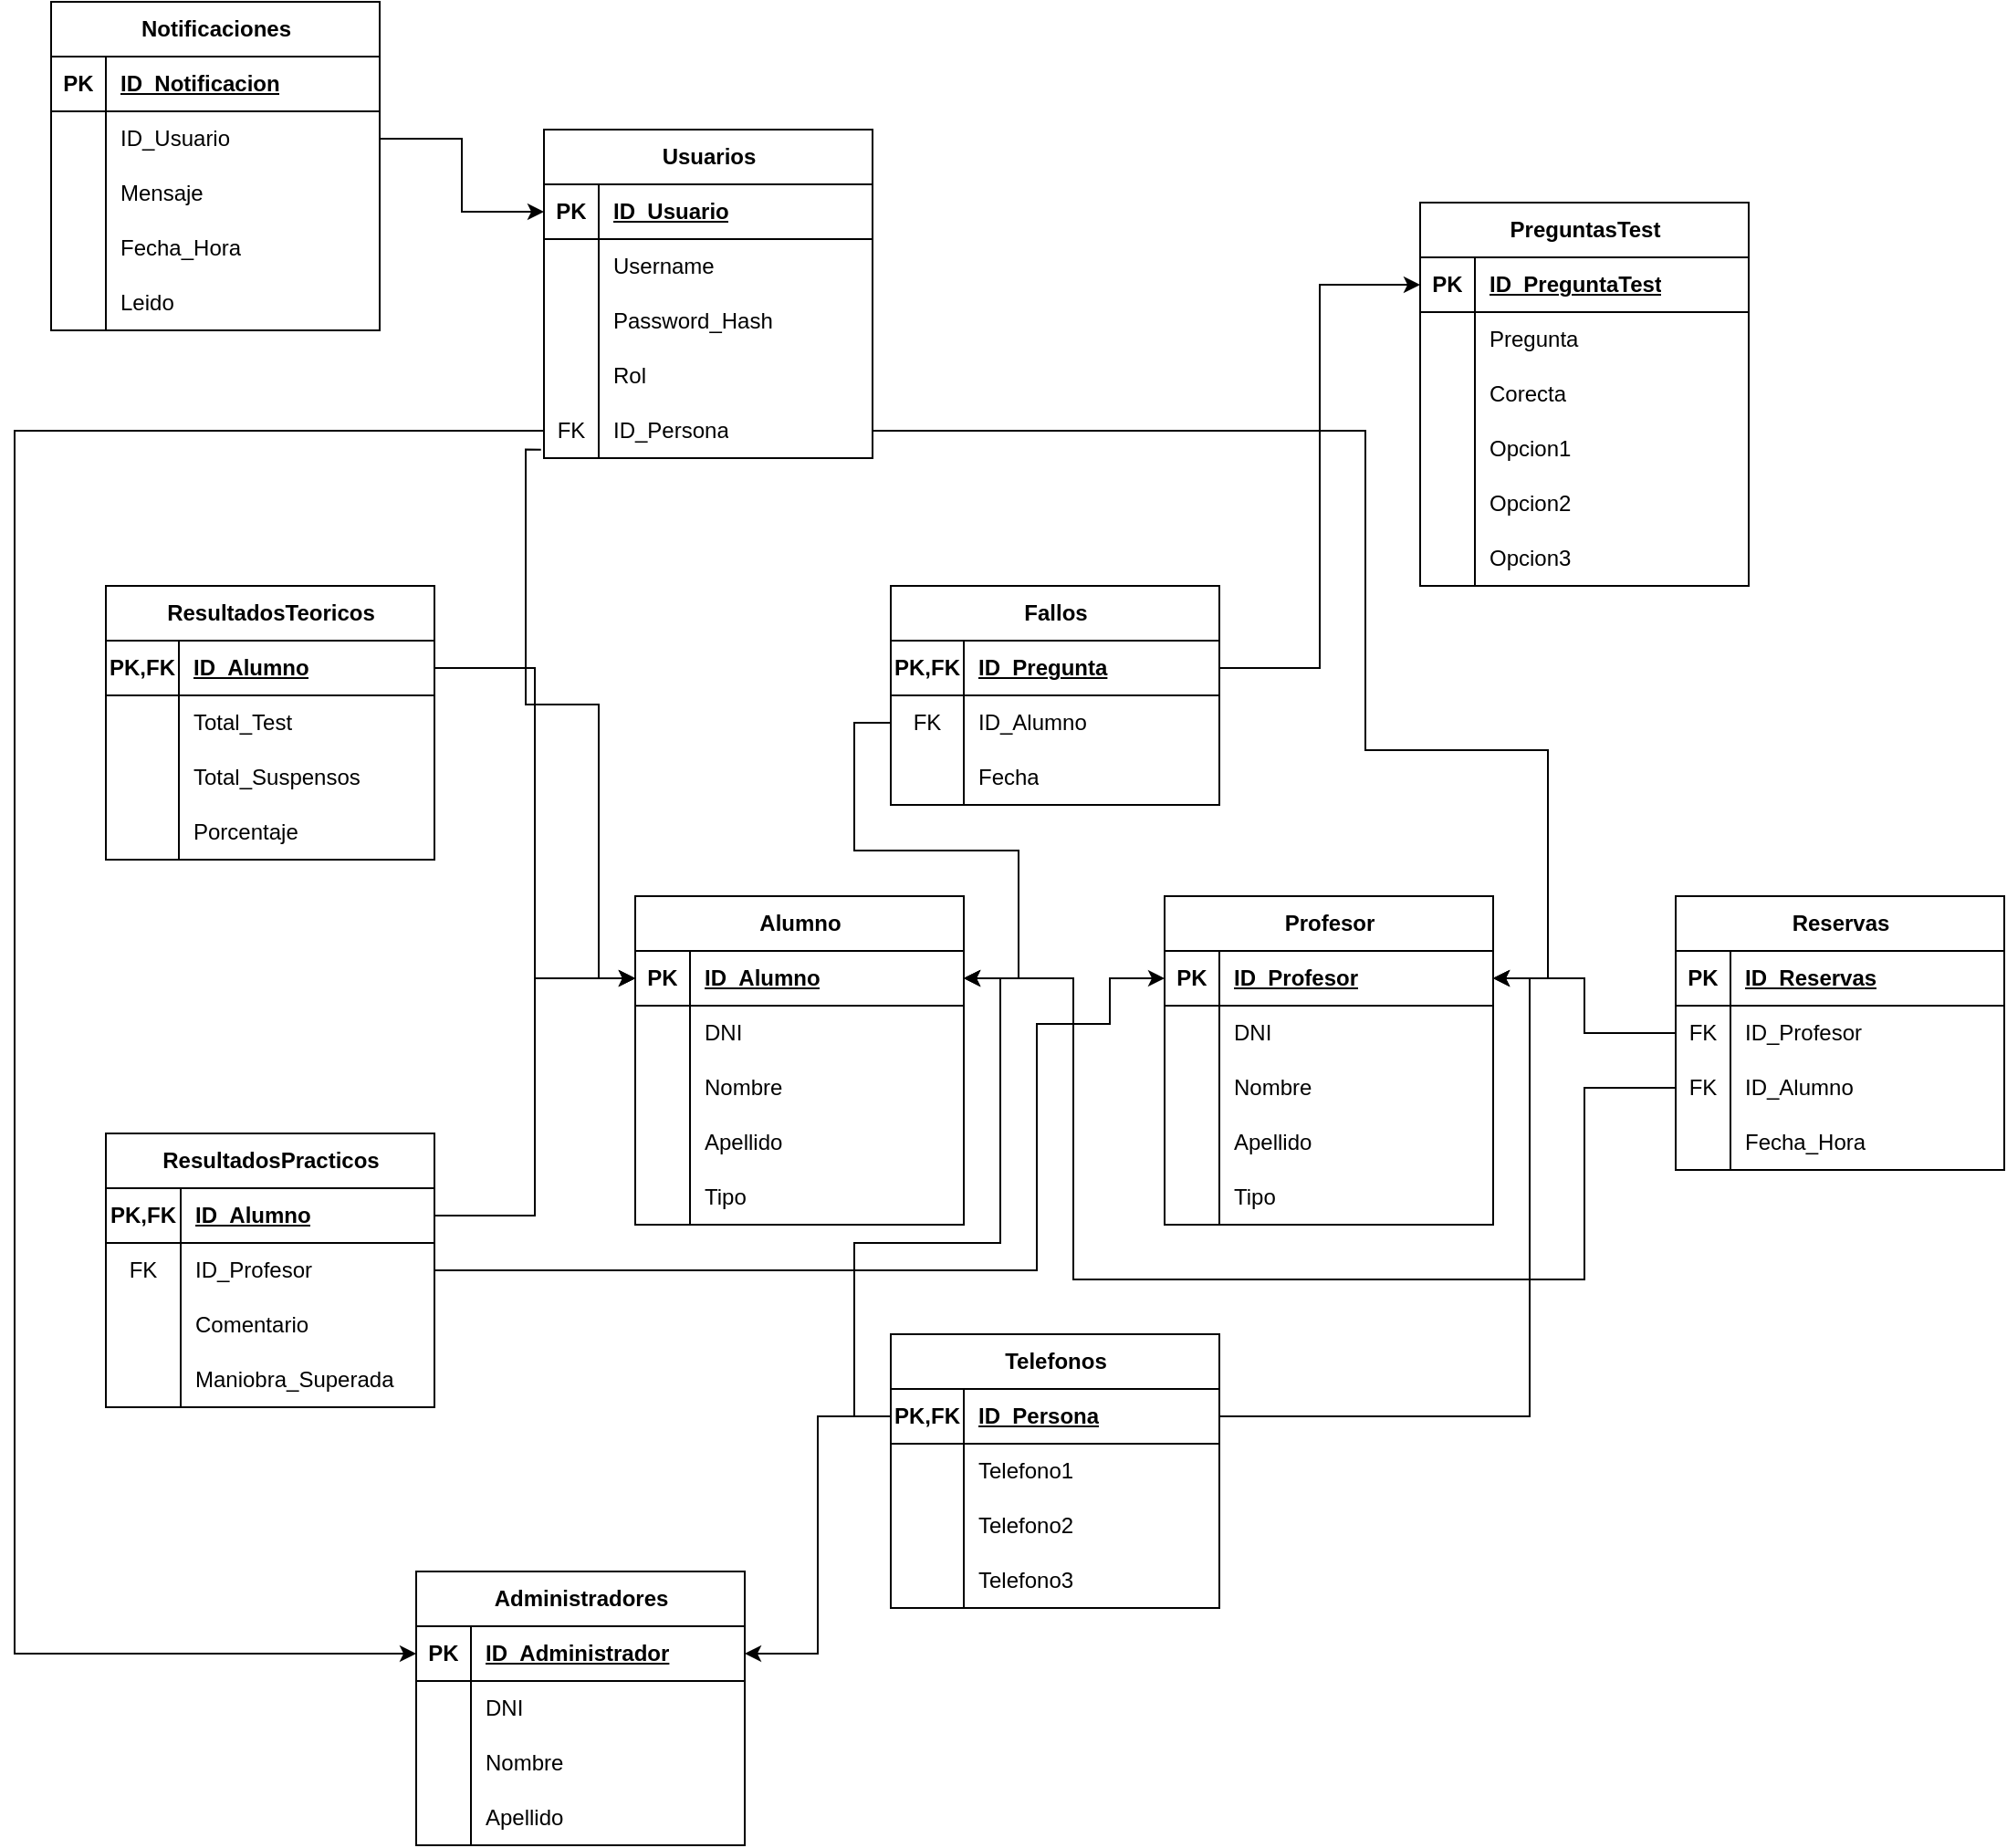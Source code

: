 <mxfile version="26.2.13">
  <diagram name="Página-1" id="gCrVf1TeCzaOzErAcS71">
    <mxGraphModel grid="1" page="1" gridSize="10" guides="1" tooltips="1" connect="1" arrows="1" fold="1" pageScale="1" pageWidth="827" pageHeight="1169" math="0" shadow="0">
      <root>
        <mxCell id="0" />
        <mxCell id="1" parent="0" />
        <mxCell id="nNhqWy7UtGmLHB9Yrk2u-2" value="Alumno" style="shape=table;startSize=30;container=1;collapsible=1;childLayout=tableLayout;fixedRows=1;rowLines=0;fontStyle=1;align=center;resizeLast=1;html=1;" vertex="1" parent="1">
          <mxGeometry x="110" y="150" width="180" height="180" as="geometry" />
        </mxCell>
        <mxCell id="nNhqWy7UtGmLHB9Yrk2u-3" value="" style="shape=tableRow;horizontal=0;startSize=0;swimlaneHead=0;swimlaneBody=0;fillColor=none;collapsible=0;dropTarget=0;points=[[0,0.5],[1,0.5]];portConstraint=eastwest;top=0;left=0;right=0;bottom=1;" vertex="1" parent="nNhqWy7UtGmLHB9Yrk2u-2">
          <mxGeometry y="30" width="180" height="30" as="geometry" />
        </mxCell>
        <mxCell id="nNhqWy7UtGmLHB9Yrk2u-4" value="PK" style="shape=partialRectangle;connectable=0;fillColor=none;top=0;left=0;bottom=0;right=0;fontStyle=1;overflow=hidden;whiteSpace=wrap;html=1;" vertex="1" parent="nNhqWy7UtGmLHB9Yrk2u-3">
          <mxGeometry width="30" height="30" as="geometry">
            <mxRectangle width="30" height="30" as="alternateBounds" />
          </mxGeometry>
        </mxCell>
        <mxCell id="nNhqWy7UtGmLHB9Yrk2u-5" value="ID_Alumno" style="shape=partialRectangle;connectable=0;fillColor=none;top=0;left=0;bottom=0;right=0;align=left;spacingLeft=6;fontStyle=5;overflow=hidden;whiteSpace=wrap;html=1;" vertex="1" parent="nNhqWy7UtGmLHB9Yrk2u-3">
          <mxGeometry x="30" width="150" height="30" as="geometry">
            <mxRectangle width="150" height="30" as="alternateBounds" />
          </mxGeometry>
        </mxCell>
        <mxCell id="nNhqWy7UtGmLHB9Yrk2u-162" style="shape=tableRow;horizontal=0;startSize=0;swimlaneHead=0;swimlaneBody=0;fillColor=none;collapsible=0;dropTarget=0;points=[[0,0.5],[1,0.5]];portConstraint=eastwest;top=0;left=0;right=0;bottom=0;" vertex="1" parent="nNhqWy7UtGmLHB9Yrk2u-2">
          <mxGeometry y="60" width="180" height="30" as="geometry" />
        </mxCell>
        <mxCell id="nNhqWy7UtGmLHB9Yrk2u-163" style="shape=partialRectangle;connectable=0;fillColor=none;top=0;left=0;bottom=0;right=0;editable=1;overflow=hidden;whiteSpace=wrap;html=1;" vertex="1" parent="nNhqWy7UtGmLHB9Yrk2u-162">
          <mxGeometry width="30" height="30" as="geometry">
            <mxRectangle width="30" height="30" as="alternateBounds" />
          </mxGeometry>
        </mxCell>
        <mxCell id="nNhqWy7UtGmLHB9Yrk2u-164" value="DNI" style="shape=partialRectangle;connectable=0;fillColor=none;top=0;left=0;bottom=0;right=0;align=left;spacingLeft=6;overflow=hidden;whiteSpace=wrap;html=1;" vertex="1" parent="nNhqWy7UtGmLHB9Yrk2u-162">
          <mxGeometry x="30" width="150" height="30" as="geometry">
            <mxRectangle width="150" height="30" as="alternateBounds" />
          </mxGeometry>
        </mxCell>
        <mxCell id="nNhqWy7UtGmLHB9Yrk2u-6" value="" style="shape=tableRow;horizontal=0;startSize=0;swimlaneHead=0;swimlaneBody=0;fillColor=none;collapsible=0;dropTarget=0;points=[[0,0.5],[1,0.5]];portConstraint=eastwest;top=0;left=0;right=0;bottom=0;" vertex="1" parent="nNhqWy7UtGmLHB9Yrk2u-2">
          <mxGeometry y="90" width="180" height="30" as="geometry" />
        </mxCell>
        <mxCell id="nNhqWy7UtGmLHB9Yrk2u-7" value="" style="shape=partialRectangle;connectable=0;fillColor=none;top=0;left=0;bottom=0;right=0;editable=1;overflow=hidden;whiteSpace=wrap;html=1;" vertex="1" parent="nNhqWy7UtGmLHB9Yrk2u-6">
          <mxGeometry width="30" height="30" as="geometry">
            <mxRectangle width="30" height="30" as="alternateBounds" />
          </mxGeometry>
        </mxCell>
        <mxCell id="nNhqWy7UtGmLHB9Yrk2u-8" value="Nombre" style="shape=partialRectangle;connectable=0;fillColor=none;top=0;left=0;bottom=0;right=0;align=left;spacingLeft=6;overflow=hidden;whiteSpace=wrap;html=1;" vertex="1" parent="nNhqWy7UtGmLHB9Yrk2u-6">
          <mxGeometry x="30" width="150" height="30" as="geometry">
            <mxRectangle width="150" height="30" as="alternateBounds" />
          </mxGeometry>
        </mxCell>
        <mxCell id="nNhqWy7UtGmLHB9Yrk2u-9" value="" style="shape=tableRow;horizontal=0;startSize=0;swimlaneHead=0;swimlaneBody=0;fillColor=none;collapsible=0;dropTarget=0;points=[[0,0.5],[1,0.5]];portConstraint=eastwest;top=0;left=0;right=0;bottom=0;" vertex="1" parent="nNhqWy7UtGmLHB9Yrk2u-2">
          <mxGeometry y="120" width="180" height="30" as="geometry" />
        </mxCell>
        <mxCell id="nNhqWy7UtGmLHB9Yrk2u-10" value="" style="shape=partialRectangle;connectable=0;fillColor=none;top=0;left=0;bottom=0;right=0;editable=1;overflow=hidden;whiteSpace=wrap;html=1;" vertex="1" parent="nNhqWy7UtGmLHB9Yrk2u-9">
          <mxGeometry width="30" height="30" as="geometry">
            <mxRectangle width="30" height="30" as="alternateBounds" />
          </mxGeometry>
        </mxCell>
        <mxCell id="nNhqWy7UtGmLHB9Yrk2u-11" value="Apellido" style="shape=partialRectangle;connectable=0;fillColor=none;top=0;left=0;bottom=0;right=0;align=left;spacingLeft=6;overflow=hidden;whiteSpace=wrap;html=1;" vertex="1" parent="nNhqWy7UtGmLHB9Yrk2u-9">
          <mxGeometry x="30" width="150" height="30" as="geometry">
            <mxRectangle width="150" height="30" as="alternateBounds" />
          </mxGeometry>
        </mxCell>
        <mxCell id="nNhqWy7UtGmLHB9Yrk2u-12" value="" style="shape=tableRow;horizontal=0;startSize=0;swimlaneHead=0;swimlaneBody=0;fillColor=none;collapsible=0;dropTarget=0;points=[[0,0.5],[1,0.5]];portConstraint=eastwest;top=0;left=0;right=0;bottom=0;" vertex="1" parent="nNhqWy7UtGmLHB9Yrk2u-2">
          <mxGeometry y="150" width="180" height="30" as="geometry" />
        </mxCell>
        <mxCell id="nNhqWy7UtGmLHB9Yrk2u-13" value="" style="shape=partialRectangle;connectable=0;fillColor=none;top=0;left=0;bottom=0;right=0;editable=1;overflow=hidden;whiteSpace=wrap;html=1;" vertex="1" parent="nNhqWy7UtGmLHB9Yrk2u-12">
          <mxGeometry width="30" height="30" as="geometry">
            <mxRectangle width="30" height="30" as="alternateBounds" />
          </mxGeometry>
        </mxCell>
        <mxCell id="nNhqWy7UtGmLHB9Yrk2u-14" value="Tipo" style="shape=partialRectangle;connectable=0;fillColor=none;top=0;left=0;bottom=0;right=0;align=left;spacingLeft=6;overflow=hidden;whiteSpace=wrap;html=1;" vertex="1" parent="nNhqWy7UtGmLHB9Yrk2u-12">
          <mxGeometry x="30" width="150" height="30" as="geometry">
            <mxRectangle width="150" height="30" as="alternateBounds" />
          </mxGeometry>
        </mxCell>
        <mxCell id="nNhqWy7UtGmLHB9Yrk2u-15" value="Telefonos" style="shape=table;startSize=30;container=1;collapsible=1;childLayout=tableLayout;fixedRows=1;rowLines=0;fontStyle=1;align=center;resizeLast=1;html=1;" vertex="1" parent="1">
          <mxGeometry x="250" y="390" width="180" height="150" as="geometry" />
        </mxCell>
        <mxCell id="nNhqWy7UtGmLHB9Yrk2u-16" value="" style="shape=tableRow;horizontal=0;startSize=0;swimlaneHead=0;swimlaneBody=0;fillColor=none;collapsible=0;dropTarget=0;points=[[0,0.5],[1,0.5]];portConstraint=eastwest;top=0;left=0;right=0;bottom=1;" vertex="1" parent="nNhqWy7UtGmLHB9Yrk2u-15">
          <mxGeometry y="30" width="180" height="30" as="geometry" />
        </mxCell>
        <mxCell id="nNhqWy7UtGmLHB9Yrk2u-17" value="PK,FK" style="shape=partialRectangle;connectable=0;fillColor=none;top=0;left=0;bottom=0;right=0;fontStyle=1;overflow=hidden;whiteSpace=wrap;html=1;" vertex="1" parent="nNhqWy7UtGmLHB9Yrk2u-16">
          <mxGeometry width="40" height="30" as="geometry">
            <mxRectangle width="40" height="30" as="alternateBounds" />
          </mxGeometry>
        </mxCell>
        <mxCell id="nNhqWy7UtGmLHB9Yrk2u-18" value="ID_Persona" style="shape=partialRectangle;connectable=0;fillColor=none;top=0;left=0;bottom=0;right=0;align=left;spacingLeft=6;fontStyle=5;overflow=hidden;whiteSpace=wrap;html=1;" vertex="1" parent="nNhqWy7UtGmLHB9Yrk2u-16">
          <mxGeometry x="40" width="140" height="30" as="geometry">
            <mxRectangle width="140" height="30" as="alternateBounds" />
          </mxGeometry>
        </mxCell>
        <mxCell id="nNhqWy7UtGmLHB9Yrk2u-19" value="" style="shape=tableRow;horizontal=0;startSize=0;swimlaneHead=0;swimlaneBody=0;fillColor=none;collapsible=0;dropTarget=0;points=[[0,0.5],[1,0.5]];portConstraint=eastwest;top=0;left=0;right=0;bottom=0;" vertex="1" parent="nNhqWy7UtGmLHB9Yrk2u-15">
          <mxGeometry y="60" width="180" height="30" as="geometry" />
        </mxCell>
        <mxCell id="nNhqWy7UtGmLHB9Yrk2u-20" value="" style="shape=partialRectangle;connectable=0;fillColor=none;top=0;left=0;bottom=0;right=0;editable=1;overflow=hidden;whiteSpace=wrap;html=1;" vertex="1" parent="nNhqWy7UtGmLHB9Yrk2u-19">
          <mxGeometry width="40" height="30" as="geometry">
            <mxRectangle width="40" height="30" as="alternateBounds" />
          </mxGeometry>
        </mxCell>
        <mxCell id="nNhqWy7UtGmLHB9Yrk2u-21" value="Telefono1" style="shape=partialRectangle;connectable=0;fillColor=none;top=0;left=0;bottom=0;right=0;align=left;spacingLeft=6;overflow=hidden;whiteSpace=wrap;html=1;" vertex="1" parent="nNhqWy7UtGmLHB9Yrk2u-19">
          <mxGeometry x="40" width="140" height="30" as="geometry">
            <mxRectangle width="140" height="30" as="alternateBounds" />
          </mxGeometry>
        </mxCell>
        <mxCell id="nNhqWy7UtGmLHB9Yrk2u-22" value="" style="shape=tableRow;horizontal=0;startSize=0;swimlaneHead=0;swimlaneBody=0;fillColor=none;collapsible=0;dropTarget=0;points=[[0,0.5],[1,0.5]];portConstraint=eastwest;top=0;left=0;right=0;bottom=0;" vertex="1" parent="nNhqWy7UtGmLHB9Yrk2u-15">
          <mxGeometry y="90" width="180" height="30" as="geometry" />
        </mxCell>
        <mxCell id="nNhqWy7UtGmLHB9Yrk2u-23" value="" style="shape=partialRectangle;connectable=0;fillColor=none;top=0;left=0;bottom=0;right=0;editable=1;overflow=hidden;whiteSpace=wrap;html=1;" vertex="1" parent="nNhqWy7UtGmLHB9Yrk2u-22">
          <mxGeometry width="40" height="30" as="geometry">
            <mxRectangle width="40" height="30" as="alternateBounds" />
          </mxGeometry>
        </mxCell>
        <mxCell id="nNhqWy7UtGmLHB9Yrk2u-24" value="Telefono2" style="shape=partialRectangle;connectable=0;fillColor=none;top=0;left=0;bottom=0;right=0;align=left;spacingLeft=6;overflow=hidden;whiteSpace=wrap;html=1;" vertex="1" parent="nNhqWy7UtGmLHB9Yrk2u-22">
          <mxGeometry x="40" width="140" height="30" as="geometry">
            <mxRectangle width="140" height="30" as="alternateBounds" />
          </mxGeometry>
        </mxCell>
        <mxCell id="nNhqWy7UtGmLHB9Yrk2u-25" value="" style="shape=tableRow;horizontal=0;startSize=0;swimlaneHead=0;swimlaneBody=0;fillColor=none;collapsible=0;dropTarget=0;points=[[0,0.5],[1,0.5]];portConstraint=eastwest;top=0;left=0;right=0;bottom=0;" vertex="1" parent="nNhqWy7UtGmLHB9Yrk2u-15">
          <mxGeometry y="120" width="180" height="30" as="geometry" />
        </mxCell>
        <mxCell id="nNhqWy7UtGmLHB9Yrk2u-26" value="" style="shape=partialRectangle;connectable=0;fillColor=none;top=0;left=0;bottom=0;right=0;editable=1;overflow=hidden;whiteSpace=wrap;html=1;" vertex="1" parent="nNhqWy7UtGmLHB9Yrk2u-25">
          <mxGeometry width="40" height="30" as="geometry">
            <mxRectangle width="40" height="30" as="alternateBounds" />
          </mxGeometry>
        </mxCell>
        <mxCell id="nNhqWy7UtGmLHB9Yrk2u-27" value="Telefono3" style="shape=partialRectangle;connectable=0;fillColor=none;top=0;left=0;bottom=0;right=0;align=left;spacingLeft=6;overflow=hidden;whiteSpace=wrap;html=1;" vertex="1" parent="nNhqWy7UtGmLHB9Yrk2u-25">
          <mxGeometry x="40" width="140" height="30" as="geometry">
            <mxRectangle width="140" height="30" as="alternateBounds" />
          </mxGeometry>
        </mxCell>
        <mxCell id="nNhqWy7UtGmLHB9Yrk2u-28" value="Profesor" style="shape=table;startSize=30;container=1;collapsible=1;childLayout=tableLayout;fixedRows=1;rowLines=0;fontStyle=1;align=center;resizeLast=1;html=1;" vertex="1" parent="1">
          <mxGeometry x="400" y="150" width="180" height="180" as="geometry" />
        </mxCell>
        <mxCell id="nNhqWy7UtGmLHB9Yrk2u-29" value="" style="shape=tableRow;horizontal=0;startSize=0;swimlaneHead=0;swimlaneBody=0;fillColor=none;collapsible=0;dropTarget=0;points=[[0,0.5],[1,0.5]];portConstraint=eastwest;top=0;left=0;right=0;bottom=1;" vertex="1" parent="nNhqWy7UtGmLHB9Yrk2u-28">
          <mxGeometry y="30" width="180" height="30" as="geometry" />
        </mxCell>
        <mxCell id="nNhqWy7UtGmLHB9Yrk2u-30" value="PK" style="shape=partialRectangle;connectable=0;fillColor=none;top=0;left=0;bottom=0;right=0;fontStyle=1;overflow=hidden;whiteSpace=wrap;html=1;" vertex="1" parent="nNhqWy7UtGmLHB9Yrk2u-29">
          <mxGeometry width="30" height="30" as="geometry">
            <mxRectangle width="30" height="30" as="alternateBounds" />
          </mxGeometry>
        </mxCell>
        <mxCell id="nNhqWy7UtGmLHB9Yrk2u-31" value="ID_Profesor" style="shape=partialRectangle;connectable=0;fillColor=none;top=0;left=0;bottom=0;right=0;align=left;spacingLeft=6;fontStyle=5;overflow=hidden;whiteSpace=wrap;html=1;" vertex="1" parent="nNhqWy7UtGmLHB9Yrk2u-29">
          <mxGeometry x="30" width="150" height="30" as="geometry">
            <mxRectangle width="150" height="30" as="alternateBounds" />
          </mxGeometry>
        </mxCell>
        <mxCell id="nNhqWy7UtGmLHB9Yrk2u-165" style="shape=tableRow;horizontal=0;startSize=0;swimlaneHead=0;swimlaneBody=0;fillColor=none;collapsible=0;dropTarget=0;points=[[0,0.5],[1,0.5]];portConstraint=eastwest;top=0;left=0;right=0;bottom=0;" vertex="1" parent="nNhqWy7UtGmLHB9Yrk2u-28">
          <mxGeometry y="60" width="180" height="30" as="geometry" />
        </mxCell>
        <mxCell id="nNhqWy7UtGmLHB9Yrk2u-166" style="shape=partialRectangle;connectable=0;fillColor=none;top=0;left=0;bottom=0;right=0;editable=1;overflow=hidden;whiteSpace=wrap;html=1;" vertex="1" parent="nNhqWy7UtGmLHB9Yrk2u-165">
          <mxGeometry width="30" height="30" as="geometry">
            <mxRectangle width="30" height="30" as="alternateBounds" />
          </mxGeometry>
        </mxCell>
        <mxCell id="nNhqWy7UtGmLHB9Yrk2u-167" value="DNI" style="shape=partialRectangle;connectable=0;fillColor=none;top=0;left=0;bottom=0;right=0;align=left;spacingLeft=6;overflow=hidden;whiteSpace=wrap;html=1;" vertex="1" parent="nNhqWy7UtGmLHB9Yrk2u-165">
          <mxGeometry x="30" width="150" height="30" as="geometry">
            <mxRectangle width="150" height="30" as="alternateBounds" />
          </mxGeometry>
        </mxCell>
        <mxCell id="nNhqWy7UtGmLHB9Yrk2u-32" value="" style="shape=tableRow;horizontal=0;startSize=0;swimlaneHead=0;swimlaneBody=0;fillColor=none;collapsible=0;dropTarget=0;points=[[0,0.5],[1,0.5]];portConstraint=eastwest;top=0;left=0;right=0;bottom=0;" vertex="1" parent="nNhqWy7UtGmLHB9Yrk2u-28">
          <mxGeometry y="90" width="180" height="30" as="geometry" />
        </mxCell>
        <mxCell id="nNhqWy7UtGmLHB9Yrk2u-33" value="" style="shape=partialRectangle;connectable=0;fillColor=none;top=0;left=0;bottom=0;right=0;editable=1;overflow=hidden;whiteSpace=wrap;html=1;" vertex="1" parent="nNhqWy7UtGmLHB9Yrk2u-32">
          <mxGeometry width="30" height="30" as="geometry">
            <mxRectangle width="30" height="30" as="alternateBounds" />
          </mxGeometry>
        </mxCell>
        <mxCell id="nNhqWy7UtGmLHB9Yrk2u-34" value="Nombre" style="shape=partialRectangle;connectable=0;fillColor=none;top=0;left=0;bottom=0;right=0;align=left;spacingLeft=6;overflow=hidden;whiteSpace=wrap;html=1;" vertex="1" parent="nNhqWy7UtGmLHB9Yrk2u-32">
          <mxGeometry x="30" width="150" height="30" as="geometry">
            <mxRectangle width="150" height="30" as="alternateBounds" />
          </mxGeometry>
        </mxCell>
        <mxCell id="nNhqWy7UtGmLHB9Yrk2u-35" value="" style="shape=tableRow;horizontal=0;startSize=0;swimlaneHead=0;swimlaneBody=0;fillColor=none;collapsible=0;dropTarget=0;points=[[0,0.5],[1,0.5]];portConstraint=eastwest;top=0;left=0;right=0;bottom=0;" vertex="1" parent="nNhqWy7UtGmLHB9Yrk2u-28">
          <mxGeometry y="120" width="180" height="30" as="geometry" />
        </mxCell>
        <mxCell id="nNhqWy7UtGmLHB9Yrk2u-36" value="" style="shape=partialRectangle;connectable=0;fillColor=none;top=0;left=0;bottom=0;right=0;editable=1;overflow=hidden;whiteSpace=wrap;html=1;" vertex="1" parent="nNhqWy7UtGmLHB9Yrk2u-35">
          <mxGeometry width="30" height="30" as="geometry">
            <mxRectangle width="30" height="30" as="alternateBounds" />
          </mxGeometry>
        </mxCell>
        <mxCell id="nNhqWy7UtGmLHB9Yrk2u-37" value="Apellido" style="shape=partialRectangle;connectable=0;fillColor=none;top=0;left=0;bottom=0;right=0;align=left;spacingLeft=6;overflow=hidden;whiteSpace=wrap;html=1;" vertex="1" parent="nNhqWy7UtGmLHB9Yrk2u-35">
          <mxGeometry x="30" width="150" height="30" as="geometry">
            <mxRectangle width="150" height="30" as="alternateBounds" />
          </mxGeometry>
        </mxCell>
        <mxCell id="nNhqWy7UtGmLHB9Yrk2u-38" value="" style="shape=tableRow;horizontal=0;startSize=0;swimlaneHead=0;swimlaneBody=0;fillColor=none;collapsible=0;dropTarget=0;points=[[0,0.5],[1,0.5]];portConstraint=eastwest;top=0;left=0;right=0;bottom=0;" vertex="1" parent="nNhqWy7UtGmLHB9Yrk2u-28">
          <mxGeometry y="150" width="180" height="30" as="geometry" />
        </mxCell>
        <mxCell id="nNhqWy7UtGmLHB9Yrk2u-39" value="" style="shape=partialRectangle;connectable=0;fillColor=none;top=0;left=0;bottom=0;right=0;editable=1;overflow=hidden;whiteSpace=wrap;html=1;" vertex="1" parent="nNhqWy7UtGmLHB9Yrk2u-38">
          <mxGeometry width="30" height="30" as="geometry">
            <mxRectangle width="30" height="30" as="alternateBounds" />
          </mxGeometry>
        </mxCell>
        <mxCell id="nNhqWy7UtGmLHB9Yrk2u-40" value="Tipo" style="shape=partialRectangle;connectable=0;fillColor=none;top=0;left=0;bottom=0;right=0;align=left;spacingLeft=6;overflow=hidden;whiteSpace=wrap;html=1;" vertex="1" parent="nNhqWy7UtGmLHB9Yrk2u-38">
          <mxGeometry x="30" width="150" height="30" as="geometry">
            <mxRectangle width="150" height="30" as="alternateBounds" />
          </mxGeometry>
        </mxCell>
        <mxCell id="nNhqWy7UtGmLHB9Yrk2u-41" style="edgeStyle=orthogonalEdgeStyle;rounded=0;orthogonalLoop=1;jettySize=auto;html=1;entryX=1;entryY=0.5;entryDx=0;entryDy=0;" edge="1" parent="1" source="nNhqWy7UtGmLHB9Yrk2u-16" target="nNhqWy7UtGmLHB9Yrk2u-3">
          <mxGeometry relative="1" as="geometry">
            <Array as="points">
              <mxPoint x="230" y="435" />
              <mxPoint x="230" y="340" />
              <mxPoint x="310" y="340" />
              <mxPoint x="310" y="195" />
            </Array>
          </mxGeometry>
        </mxCell>
        <mxCell id="nNhqWy7UtGmLHB9Yrk2u-42" style="edgeStyle=orthogonalEdgeStyle;rounded=0;orthogonalLoop=1;jettySize=auto;html=1;entryX=1;entryY=0.5;entryDx=0;entryDy=0;" edge="1" parent="1" source="nNhqWy7UtGmLHB9Yrk2u-16" target="nNhqWy7UtGmLHB9Yrk2u-29">
          <mxGeometry relative="1" as="geometry" />
        </mxCell>
        <mxCell id="nNhqWy7UtGmLHB9Yrk2u-43" value="PreguntasTest" style="shape=table;startSize=30;container=1;collapsible=1;childLayout=tableLayout;fixedRows=1;rowLines=0;fontStyle=1;align=center;resizeLast=1;html=1;" vertex="1" parent="1">
          <mxGeometry x="540" y="-230" width="180" height="210" as="geometry" />
        </mxCell>
        <mxCell id="nNhqWy7UtGmLHB9Yrk2u-44" value="" style="shape=tableRow;horizontal=0;startSize=0;swimlaneHead=0;swimlaneBody=0;fillColor=none;collapsible=0;dropTarget=0;points=[[0,0.5],[1,0.5]];portConstraint=eastwest;top=0;left=0;right=0;bottom=1;" vertex="1" parent="nNhqWy7UtGmLHB9Yrk2u-43">
          <mxGeometry y="30" width="180" height="30" as="geometry" />
        </mxCell>
        <mxCell id="nNhqWy7UtGmLHB9Yrk2u-45" value="PK" style="shape=partialRectangle;connectable=0;fillColor=none;top=0;left=0;bottom=0;right=0;fontStyle=1;overflow=hidden;whiteSpace=wrap;html=1;" vertex="1" parent="nNhqWy7UtGmLHB9Yrk2u-44">
          <mxGeometry width="30" height="30" as="geometry">
            <mxRectangle width="30" height="30" as="alternateBounds" />
          </mxGeometry>
        </mxCell>
        <mxCell id="nNhqWy7UtGmLHB9Yrk2u-46" value="ID_PreguntaTest" style="shape=partialRectangle;connectable=0;fillColor=none;top=0;left=0;bottom=0;right=0;align=left;spacingLeft=6;fontStyle=5;overflow=hidden;whiteSpace=wrap;html=1;" vertex="1" parent="nNhqWy7UtGmLHB9Yrk2u-44">
          <mxGeometry x="30" width="150" height="30" as="geometry">
            <mxRectangle width="150" height="30" as="alternateBounds" />
          </mxGeometry>
        </mxCell>
        <mxCell id="nNhqWy7UtGmLHB9Yrk2u-47" value="" style="shape=tableRow;horizontal=0;startSize=0;swimlaneHead=0;swimlaneBody=0;fillColor=none;collapsible=0;dropTarget=0;points=[[0,0.5],[1,0.5]];portConstraint=eastwest;top=0;left=0;right=0;bottom=0;" vertex="1" parent="nNhqWy7UtGmLHB9Yrk2u-43">
          <mxGeometry y="60" width="180" height="30" as="geometry" />
        </mxCell>
        <mxCell id="nNhqWy7UtGmLHB9Yrk2u-48" value="" style="shape=partialRectangle;connectable=0;fillColor=none;top=0;left=0;bottom=0;right=0;editable=1;overflow=hidden;whiteSpace=wrap;html=1;" vertex="1" parent="nNhqWy7UtGmLHB9Yrk2u-47">
          <mxGeometry width="30" height="30" as="geometry">
            <mxRectangle width="30" height="30" as="alternateBounds" />
          </mxGeometry>
        </mxCell>
        <mxCell id="nNhqWy7UtGmLHB9Yrk2u-49" value="Pregunta" style="shape=partialRectangle;connectable=0;fillColor=none;top=0;left=0;bottom=0;right=0;align=left;spacingLeft=6;overflow=hidden;whiteSpace=wrap;html=1;" vertex="1" parent="nNhqWy7UtGmLHB9Yrk2u-47">
          <mxGeometry x="30" width="150" height="30" as="geometry">
            <mxRectangle width="150" height="30" as="alternateBounds" />
          </mxGeometry>
        </mxCell>
        <mxCell id="nNhqWy7UtGmLHB9Yrk2u-50" value="" style="shape=tableRow;horizontal=0;startSize=0;swimlaneHead=0;swimlaneBody=0;fillColor=none;collapsible=0;dropTarget=0;points=[[0,0.5],[1,0.5]];portConstraint=eastwest;top=0;left=0;right=0;bottom=0;" vertex="1" parent="nNhqWy7UtGmLHB9Yrk2u-43">
          <mxGeometry y="90" width="180" height="30" as="geometry" />
        </mxCell>
        <mxCell id="nNhqWy7UtGmLHB9Yrk2u-51" value="" style="shape=partialRectangle;connectable=0;fillColor=none;top=0;left=0;bottom=0;right=0;editable=1;overflow=hidden;whiteSpace=wrap;html=1;" vertex="1" parent="nNhqWy7UtGmLHB9Yrk2u-50">
          <mxGeometry width="30" height="30" as="geometry">
            <mxRectangle width="30" height="30" as="alternateBounds" />
          </mxGeometry>
        </mxCell>
        <mxCell id="nNhqWy7UtGmLHB9Yrk2u-52" value="Corecta" style="shape=partialRectangle;connectable=0;fillColor=none;top=0;left=0;bottom=0;right=0;align=left;spacingLeft=6;overflow=hidden;whiteSpace=wrap;html=1;" vertex="1" parent="nNhqWy7UtGmLHB9Yrk2u-50">
          <mxGeometry x="30" width="150" height="30" as="geometry">
            <mxRectangle width="150" height="30" as="alternateBounds" />
          </mxGeometry>
        </mxCell>
        <mxCell id="nNhqWy7UtGmLHB9Yrk2u-53" value="" style="shape=tableRow;horizontal=0;startSize=0;swimlaneHead=0;swimlaneBody=0;fillColor=none;collapsible=0;dropTarget=0;points=[[0,0.5],[1,0.5]];portConstraint=eastwest;top=0;left=0;right=0;bottom=0;" vertex="1" parent="nNhqWy7UtGmLHB9Yrk2u-43">
          <mxGeometry y="120" width="180" height="30" as="geometry" />
        </mxCell>
        <mxCell id="nNhqWy7UtGmLHB9Yrk2u-54" value="" style="shape=partialRectangle;connectable=0;fillColor=none;top=0;left=0;bottom=0;right=0;editable=1;overflow=hidden;whiteSpace=wrap;html=1;" vertex="1" parent="nNhqWy7UtGmLHB9Yrk2u-53">
          <mxGeometry width="30" height="30" as="geometry">
            <mxRectangle width="30" height="30" as="alternateBounds" />
          </mxGeometry>
        </mxCell>
        <mxCell id="nNhqWy7UtGmLHB9Yrk2u-55" value="Opcion1" style="shape=partialRectangle;connectable=0;fillColor=none;top=0;left=0;bottom=0;right=0;align=left;spacingLeft=6;overflow=hidden;whiteSpace=wrap;html=1;" vertex="1" parent="nNhqWy7UtGmLHB9Yrk2u-53">
          <mxGeometry x="30" width="150" height="30" as="geometry">
            <mxRectangle width="150" height="30" as="alternateBounds" />
          </mxGeometry>
        </mxCell>
        <mxCell id="nNhqWy7UtGmLHB9Yrk2u-59" style="shape=tableRow;horizontal=0;startSize=0;swimlaneHead=0;swimlaneBody=0;fillColor=none;collapsible=0;dropTarget=0;points=[[0,0.5],[1,0.5]];portConstraint=eastwest;top=0;left=0;right=0;bottom=0;" vertex="1" parent="nNhqWy7UtGmLHB9Yrk2u-43">
          <mxGeometry y="150" width="180" height="30" as="geometry" />
        </mxCell>
        <mxCell id="nNhqWy7UtGmLHB9Yrk2u-60" style="shape=partialRectangle;connectable=0;fillColor=none;top=0;left=0;bottom=0;right=0;editable=1;overflow=hidden;whiteSpace=wrap;html=1;" vertex="1" parent="nNhqWy7UtGmLHB9Yrk2u-59">
          <mxGeometry width="30" height="30" as="geometry">
            <mxRectangle width="30" height="30" as="alternateBounds" />
          </mxGeometry>
        </mxCell>
        <mxCell id="nNhqWy7UtGmLHB9Yrk2u-61" value="Opcion2" style="shape=partialRectangle;connectable=0;fillColor=none;top=0;left=0;bottom=0;right=0;align=left;spacingLeft=6;overflow=hidden;whiteSpace=wrap;html=1;" vertex="1" parent="nNhqWy7UtGmLHB9Yrk2u-59">
          <mxGeometry x="30" width="150" height="30" as="geometry">
            <mxRectangle width="150" height="30" as="alternateBounds" />
          </mxGeometry>
        </mxCell>
        <mxCell id="nNhqWy7UtGmLHB9Yrk2u-56" style="shape=tableRow;horizontal=0;startSize=0;swimlaneHead=0;swimlaneBody=0;fillColor=none;collapsible=0;dropTarget=0;points=[[0,0.5],[1,0.5]];portConstraint=eastwest;top=0;left=0;right=0;bottom=0;" vertex="1" parent="nNhqWy7UtGmLHB9Yrk2u-43">
          <mxGeometry y="180" width="180" height="30" as="geometry" />
        </mxCell>
        <mxCell id="nNhqWy7UtGmLHB9Yrk2u-57" style="shape=partialRectangle;connectable=0;fillColor=none;top=0;left=0;bottom=0;right=0;editable=1;overflow=hidden;whiteSpace=wrap;html=1;" vertex="1" parent="nNhqWy7UtGmLHB9Yrk2u-56">
          <mxGeometry width="30" height="30" as="geometry">
            <mxRectangle width="30" height="30" as="alternateBounds" />
          </mxGeometry>
        </mxCell>
        <mxCell id="nNhqWy7UtGmLHB9Yrk2u-58" value="Opcion3" style="shape=partialRectangle;connectable=0;fillColor=none;top=0;left=0;bottom=0;right=0;align=left;spacingLeft=6;overflow=hidden;whiteSpace=wrap;html=1;" vertex="1" parent="nNhqWy7UtGmLHB9Yrk2u-56">
          <mxGeometry x="30" width="150" height="30" as="geometry">
            <mxRectangle width="150" height="30" as="alternateBounds" />
          </mxGeometry>
        </mxCell>
        <mxCell id="nNhqWy7UtGmLHB9Yrk2u-81" value="Fallos" style="shape=table;startSize=30;container=1;collapsible=1;childLayout=tableLayout;fixedRows=1;rowLines=0;fontStyle=1;align=center;resizeLast=1;html=1;" vertex="1" parent="1">
          <mxGeometry x="250" y="-20" width="180" height="120" as="geometry" />
        </mxCell>
        <mxCell id="nNhqWy7UtGmLHB9Yrk2u-82" value="" style="shape=tableRow;horizontal=0;startSize=0;swimlaneHead=0;swimlaneBody=0;fillColor=none;collapsible=0;dropTarget=0;points=[[0,0.5],[1,0.5]];portConstraint=eastwest;top=0;left=0;right=0;bottom=1;" vertex="1" parent="nNhqWy7UtGmLHB9Yrk2u-81">
          <mxGeometry y="30" width="180" height="30" as="geometry" />
        </mxCell>
        <mxCell id="nNhqWy7UtGmLHB9Yrk2u-83" value="PK,FK" style="shape=partialRectangle;connectable=0;fillColor=none;top=0;left=0;bottom=0;right=0;fontStyle=1;overflow=hidden;whiteSpace=wrap;html=1;" vertex="1" parent="nNhqWy7UtGmLHB9Yrk2u-82">
          <mxGeometry width="40" height="30" as="geometry">
            <mxRectangle width="40" height="30" as="alternateBounds" />
          </mxGeometry>
        </mxCell>
        <mxCell id="nNhqWy7UtGmLHB9Yrk2u-84" value="ID_Pregunta" style="shape=partialRectangle;connectable=0;fillColor=none;top=0;left=0;bottom=0;right=0;align=left;spacingLeft=6;fontStyle=5;overflow=hidden;whiteSpace=wrap;html=1;" vertex="1" parent="nNhqWy7UtGmLHB9Yrk2u-82">
          <mxGeometry x="40" width="140" height="30" as="geometry">
            <mxRectangle width="140" height="30" as="alternateBounds" />
          </mxGeometry>
        </mxCell>
        <mxCell id="nNhqWy7UtGmLHB9Yrk2u-85" value="" style="shape=tableRow;horizontal=0;startSize=0;swimlaneHead=0;swimlaneBody=0;fillColor=none;collapsible=0;dropTarget=0;points=[[0,0.5],[1,0.5]];portConstraint=eastwest;top=0;left=0;right=0;bottom=0;" vertex="1" parent="nNhqWy7UtGmLHB9Yrk2u-81">
          <mxGeometry y="60" width="180" height="30" as="geometry" />
        </mxCell>
        <mxCell id="nNhqWy7UtGmLHB9Yrk2u-86" value="FK" style="shape=partialRectangle;connectable=0;fillColor=none;top=0;left=0;bottom=0;right=0;editable=1;overflow=hidden;whiteSpace=wrap;html=1;" vertex="1" parent="nNhqWy7UtGmLHB9Yrk2u-85">
          <mxGeometry width="40" height="30" as="geometry">
            <mxRectangle width="40" height="30" as="alternateBounds" />
          </mxGeometry>
        </mxCell>
        <mxCell id="nNhqWy7UtGmLHB9Yrk2u-87" value="ID_Alumno" style="shape=partialRectangle;connectable=0;fillColor=none;top=0;left=0;bottom=0;right=0;align=left;spacingLeft=6;overflow=hidden;whiteSpace=wrap;html=1;" vertex="1" parent="nNhqWy7UtGmLHB9Yrk2u-85">
          <mxGeometry x="40" width="140" height="30" as="geometry">
            <mxRectangle width="140" height="30" as="alternateBounds" />
          </mxGeometry>
        </mxCell>
        <mxCell id="rr9uN2T4wlxp8rqqMs-b-38" style="shape=tableRow;horizontal=0;startSize=0;swimlaneHead=0;swimlaneBody=0;fillColor=none;collapsible=0;dropTarget=0;points=[[0,0.5],[1,0.5]];portConstraint=eastwest;top=0;left=0;right=0;bottom=0;" vertex="1" parent="nNhqWy7UtGmLHB9Yrk2u-81">
          <mxGeometry y="90" width="180" height="30" as="geometry" />
        </mxCell>
        <mxCell id="rr9uN2T4wlxp8rqqMs-b-39" style="shape=partialRectangle;connectable=0;fillColor=none;top=0;left=0;bottom=0;right=0;editable=1;overflow=hidden;whiteSpace=wrap;html=1;" vertex="1" parent="rr9uN2T4wlxp8rqqMs-b-38">
          <mxGeometry width="40" height="30" as="geometry">
            <mxRectangle width="40" height="30" as="alternateBounds" />
          </mxGeometry>
        </mxCell>
        <mxCell id="rr9uN2T4wlxp8rqqMs-b-40" value="Fecha" style="shape=partialRectangle;connectable=0;fillColor=none;top=0;left=0;bottom=0;right=0;align=left;spacingLeft=6;overflow=hidden;whiteSpace=wrap;html=1;" vertex="1" parent="rr9uN2T4wlxp8rqqMs-b-38">
          <mxGeometry x="40" width="140" height="30" as="geometry">
            <mxRectangle width="140" height="30" as="alternateBounds" />
          </mxGeometry>
        </mxCell>
        <mxCell id="nNhqWy7UtGmLHB9Yrk2u-94" style="edgeStyle=orthogonalEdgeStyle;rounded=0;orthogonalLoop=1;jettySize=auto;html=1;" edge="1" parent="1" source="nNhqWy7UtGmLHB9Yrk2u-85" target="nNhqWy7UtGmLHB9Yrk2u-3">
          <mxGeometry relative="1" as="geometry">
            <Array as="points">
              <mxPoint x="230" y="55" />
              <mxPoint x="230" y="125" />
              <mxPoint x="320" y="125" />
              <mxPoint x="320" y="195" />
            </Array>
          </mxGeometry>
        </mxCell>
        <mxCell id="nNhqWy7UtGmLHB9Yrk2u-97" value="Reservas" style="shape=table;startSize=30;container=1;collapsible=1;childLayout=tableLayout;fixedRows=1;rowLines=0;fontStyle=1;align=center;resizeLast=1;html=1;" vertex="1" parent="1">
          <mxGeometry x="680" y="150" width="180" height="150" as="geometry" />
        </mxCell>
        <mxCell id="nNhqWy7UtGmLHB9Yrk2u-98" value="" style="shape=tableRow;horizontal=0;startSize=0;swimlaneHead=0;swimlaneBody=0;fillColor=none;collapsible=0;dropTarget=0;points=[[0,0.5],[1,0.5]];portConstraint=eastwest;top=0;left=0;right=0;bottom=1;" vertex="1" parent="nNhqWy7UtGmLHB9Yrk2u-97">
          <mxGeometry y="30" width="180" height="30" as="geometry" />
        </mxCell>
        <mxCell id="nNhqWy7UtGmLHB9Yrk2u-99" value="PK" style="shape=partialRectangle;connectable=0;fillColor=none;top=0;left=0;bottom=0;right=0;fontStyle=1;overflow=hidden;whiteSpace=wrap;html=1;" vertex="1" parent="nNhqWy7UtGmLHB9Yrk2u-98">
          <mxGeometry width="30" height="30" as="geometry">
            <mxRectangle width="30" height="30" as="alternateBounds" />
          </mxGeometry>
        </mxCell>
        <mxCell id="nNhqWy7UtGmLHB9Yrk2u-100" value="ID_Reservas" style="shape=partialRectangle;connectable=0;fillColor=none;top=0;left=0;bottom=0;right=0;align=left;spacingLeft=6;fontStyle=5;overflow=hidden;whiteSpace=wrap;html=1;" vertex="1" parent="nNhqWy7UtGmLHB9Yrk2u-98">
          <mxGeometry x="30" width="150" height="30" as="geometry">
            <mxRectangle width="150" height="30" as="alternateBounds" />
          </mxGeometry>
        </mxCell>
        <mxCell id="nNhqWy7UtGmLHB9Yrk2u-101" value="" style="shape=tableRow;horizontal=0;startSize=0;swimlaneHead=0;swimlaneBody=0;fillColor=none;collapsible=0;dropTarget=0;points=[[0,0.5],[1,0.5]];portConstraint=eastwest;top=0;left=0;right=0;bottom=0;" vertex="1" parent="nNhqWy7UtGmLHB9Yrk2u-97">
          <mxGeometry y="60" width="180" height="30" as="geometry" />
        </mxCell>
        <mxCell id="nNhqWy7UtGmLHB9Yrk2u-102" value="FK" style="shape=partialRectangle;connectable=0;fillColor=none;top=0;left=0;bottom=0;right=0;editable=1;overflow=hidden;whiteSpace=wrap;html=1;" vertex="1" parent="nNhqWy7UtGmLHB9Yrk2u-101">
          <mxGeometry width="30" height="30" as="geometry">
            <mxRectangle width="30" height="30" as="alternateBounds" />
          </mxGeometry>
        </mxCell>
        <mxCell id="nNhqWy7UtGmLHB9Yrk2u-103" value="ID_Profesor" style="shape=partialRectangle;connectable=0;fillColor=none;top=0;left=0;bottom=0;right=0;align=left;spacingLeft=6;overflow=hidden;whiteSpace=wrap;html=1;" vertex="1" parent="nNhqWy7UtGmLHB9Yrk2u-101">
          <mxGeometry x="30" width="150" height="30" as="geometry">
            <mxRectangle width="150" height="30" as="alternateBounds" />
          </mxGeometry>
        </mxCell>
        <mxCell id="nNhqWy7UtGmLHB9Yrk2u-104" value="" style="shape=tableRow;horizontal=0;startSize=0;swimlaneHead=0;swimlaneBody=0;fillColor=none;collapsible=0;dropTarget=0;points=[[0,0.5],[1,0.5]];portConstraint=eastwest;top=0;left=0;right=0;bottom=0;" vertex="1" parent="nNhqWy7UtGmLHB9Yrk2u-97">
          <mxGeometry y="90" width="180" height="30" as="geometry" />
        </mxCell>
        <mxCell id="nNhqWy7UtGmLHB9Yrk2u-105" value="FK" style="shape=partialRectangle;connectable=0;fillColor=none;top=0;left=0;bottom=0;right=0;editable=1;overflow=hidden;whiteSpace=wrap;html=1;" vertex="1" parent="nNhqWy7UtGmLHB9Yrk2u-104">
          <mxGeometry width="30" height="30" as="geometry">
            <mxRectangle width="30" height="30" as="alternateBounds" />
          </mxGeometry>
        </mxCell>
        <mxCell id="nNhqWy7UtGmLHB9Yrk2u-106" value="ID_Alumno" style="shape=partialRectangle;connectable=0;fillColor=none;top=0;left=0;bottom=0;right=0;align=left;spacingLeft=6;overflow=hidden;whiteSpace=wrap;html=1;" vertex="1" parent="nNhqWy7UtGmLHB9Yrk2u-104">
          <mxGeometry x="30" width="150" height="30" as="geometry">
            <mxRectangle width="150" height="30" as="alternateBounds" />
          </mxGeometry>
        </mxCell>
        <mxCell id="nNhqWy7UtGmLHB9Yrk2u-107" value="" style="shape=tableRow;horizontal=0;startSize=0;swimlaneHead=0;swimlaneBody=0;fillColor=none;collapsible=0;dropTarget=0;points=[[0,0.5],[1,0.5]];portConstraint=eastwest;top=0;left=0;right=0;bottom=0;" vertex="1" parent="nNhqWy7UtGmLHB9Yrk2u-97">
          <mxGeometry y="120" width="180" height="30" as="geometry" />
        </mxCell>
        <mxCell id="nNhqWy7UtGmLHB9Yrk2u-108" value="" style="shape=partialRectangle;connectable=0;fillColor=none;top=0;left=0;bottom=0;right=0;editable=1;overflow=hidden;whiteSpace=wrap;html=1;" vertex="1" parent="nNhqWy7UtGmLHB9Yrk2u-107">
          <mxGeometry width="30" height="30" as="geometry">
            <mxRectangle width="30" height="30" as="alternateBounds" />
          </mxGeometry>
        </mxCell>
        <mxCell id="nNhqWy7UtGmLHB9Yrk2u-109" value="Fecha_Hora" style="shape=partialRectangle;connectable=0;fillColor=none;top=0;left=0;bottom=0;right=0;align=left;spacingLeft=6;overflow=hidden;whiteSpace=wrap;html=1;" vertex="1" parent="nNhqWy7UtGmLHB9Yrk2u-107">
          <mxGeometry x="30" width="150" height="30" as="geometry">
            <mxRectangle width="150" height="30" as="alternateBounds" />
          </mxGeometry>
        </mxCell>
        <mxCell id="nNhqWy7UtGmLHB9Yrk2u-110" style="edgeStyle=orthogonalEdgeStyle;rounded=0;orthogonalLoop=1;jettySize=auto;html=1;entryX=1;entryY=0.5;entryDx=0;entryDy=0;" edge="1" parent="1" source="nNhqWy7UtGmLHB9Yrk2u-101" target="nNhqWy7UtGmLHB9Yrk2u-29">
          <mxGeometry relative="1" as="geometry" />
        </mxCell>
        <mxCell id="nNhqWy7UtGmLHB9Yrk2u-111" style="edgeStyle=orthogonalEdgeStyle;rounded=0;orthogonalLoop=1;jettySize=auto;html=1;entryX=1;entryY=0.5;entryDx=0;entryDy=0;exitX=0;exitY=0.5;exitDx=0;exitDy=0;" edge="1" parent="1" source="nNhqWy7UtGmLHB9Yrk2u-104" target="nNhqWy7UtGmLHB9Yrk2u-3">
          <mxGeometry relative="1" as="geometry">
            <Array as="points">
              <mxPoint x="630" y="255" />
              <mxPoint x="630" y="360" />
              <mxPoint x="350" y="360" />
              <mxPoint x="350" y="195" />
            </Array>
          </mxGeometry>
        </mxCell>
        <mxCell id="nNhqWy7UtGmLHB9Yrk2u-112" value="ResultadosTeoricos" style="shape=table;startSize=30;container=1;collapsible=1;childLayout=tableLayout;fixedRows=1;rowLines=0;fontStyle=1;align=center;resizeLast=1;html=1;" vertex="1" parent="1">
          <mxGeometry x="-180" y="-20" width="180" height="150" as="geometry" />
        </mxCell>
        <mxCell id="nNhqWy7UtGmLHB9Yrk2u-113" value="" style="shape=tableRow;horizontal=0;startSize=0;swimlaneHead=0;swimlaneBody=0;fillColor=none;collapsible=0;dropTarget=0;points=[[0,0.5],[1,0.5]];portConstraint=eastwest;top=0;left=0;right=0;bottom=1;" vertex="1" parent="nNhqWy7UtGmLHB9Yrk2u-112">
          <mxGeometry y="30" width="180" height="30" as="geometry" />
        </mxCell>
        <mxCell id="nNhqWy7UtGmLHB9Yrk2u-114" value="PK,FK" style="shape=partialRectangle;connectable=0;fillColor=none;top=0;left=0;bottom=0;right=0;fontStyle=1;overflow=hidden;whiteSpace=wrap;html=1;" vertex="1" parent="nNhqWy7UtGmLHB9Yrk2u-113">
          <mxGeometry width="40.0" height="30" as="geometry">
            <mxRectangle width="40.0" height="30" as="alternateBounds" />
          </mxGeometry>
        </mxCell>
        <mxCell id="nNhqWy7UtGmLHB9Yrk2u-115" value="ID_Alumno" style="shape=partialRectangle;connectable=0;fillColor=none;top=0;left=0;bottom=0;right=0;align=left;spacingLeft=6;fontStyle=5;overflow=hidden;whiteSpace=wrap;html=1;" vertex="1" parent="nNhqWy7UtGmLHB9Yrk2u-113">
          <mxGeometry x="40.0" width="140.0" height="30" as="geometry">
            <mxRectangle width="140.0" height="30" as="alternateBounds" />
          </mxGeometry>
        </mxCell>
        <mxCell id="nNhqWy7UtGmLHB9Yrk2u-116" value="" style="shape=tableRow;horizontal=0;startSize=0;swimlaneHead=0;swimlaneBody=0;fillColor=none;collapsible=0;dropTarget=0;points=[[0,0.5],[1,0.5]];portConstraint=eastwest;top=0;left=0;right=0;bottom=0;" vertex="1" parent="nNhqWy7UtGmLHB9Yrk2u-112">
          <mxGeometry y="60" width="180" height="30" as="geometry" />
        </mxCell>
        <mxCell id="nNhqWy7UtGmLHB9Yrk2u-117" value="" style="shape=partialRectangle;connectable=0;fillColor=none;top=0;left=0;bottom=0;right=0;editable=1;overflow=hidden;whiteSpace=wrap;html=1;" vertex="1" parent="nNhqWy7UtGmLHB9Yrk2u-116">
          <mxGeometry width="40.0" height="30" as="geometry">
            <mxRectangle width="40.0" height="30" as="alternateBounds" />
          </mxGeometry>
        </mxCell>
        <mxCell id="nNhqWy7UtGmLHB9Yrk2u-118" value="Total_Test" style="shape=partialRectangle;connectable=0;fillColor=none;top=0;left=0;bottom=0;right=0;align=left;spacingLeft=6;overflow=hidden;whiteSpace=wrap;html=1;" vertex="1" parent="nNhqWy7UtGmLHB9Yrk2u-116">
          <mxGeometry x="40.0" width="140.0" height="30" as="geometry">
            <mxRectangle width="140.0" height="30" as="alternateBounds" />
          </mxGeometry>
        </mxCell>
        <mxCell id="nNhqWy7UtGmLHB9Yrk2u-119" value="" style="shape=tableRow;horizontal=0;startSize=0;swimlaneHead=0;swimlaneBody=0;fillColor=none;collapsible=0;dropTarget=0;points=[[0,0.5],[1,0.5]];portConstraint=eastwest;top=0;left=0;right=0;bottom=0;" vertex="1" parent="nNhqWy7UtGmLHB9Yrk2u-112">
          <mxGeometry y="90" width="180" height="30" as="geometry" />
        </mxCell>
        <mxCell id="nNhqWy7UtGmLHB9Yrk2u-120" value="" style="shape=partialRectangle;connectable=0;fillColor=none;top=0;left=0;bottom=0;right=0;editable=1;overflow=hidden;whiteSpace=wrap;html=1;" vertex="1" parent="nNhqWy7UtGmLHB9Yrk2u-119">
          <mxGeometry width="40.0" height="30" as="geometry">
            <mxRectangle width="40.0" height="30" as="alternateBounds" />
          </mxGeometry>
        </mxCell>
        <mxCell id="nNhqWy7UtGmLHB9Yrk2u-121" value="Total_Suspensos" style="shape=partialRectangle;connectable=0;fillColor=none;top=0;left=0;bottom=0;right=0;align=left;spacingLeft=6;overflow=hidden;whiteSpace=wrap;html=1;" vertex="1" parent="nNhqWy7UtGmLHB9Yrk2u-119">
          <mxGeometry x="40.0" width="140.0" height="30" as="geometry">
            <mxRectangle width="140.0" height="30" as="alternateBounds" />
          </mxGeometry>
        </mxCell>
        <mxCell id="nNhqWy7UtGmLHB9Yrk2u-122" value="" style="shape=tableRow;horizontal=0;startSize=0;swimlaneHead=0;swimlaneBody=0;fillColor=none;collapsible=0;dropTarget=0;points=[[0,0.5],[1,0.5]];portConstraint=eastwest;top=0;left=0;right=0;bottom=0;" vertex="1" parent="nNhqWy7UtGmLHB9Yrk2u-112">
          <mxGeometry y="120" width="180" height="30" as="geometry" />
        </mxCell>
        <mxCell id="nNhqWy7UtGmLHB9Yrk2u-123" value="" style="shape=partialRectangle;connectable=0;fillColor=none;top=0;left=0;bottom=0;right=0;editable=1;overflow=hidden;whiteSpace=wrap;html=1;" vertex="1" parent="nNhqWy7UtGmLHB9Yrk2u-122">
          <mxGeometry width="40.0" height="30" as="geometry">
            <mxRectangle width="40.0" height="30" as="alternateBounds" />
          </mxGeometry>
        </mxCell>
        <mxCell id="nNhqWy7UtGmLHB9Yrk2u-124" value="Porcentaje" style="shape=partialRectangle;connectable=0;fillColor=none;top=0;left=0;bottom=0;right=0;align=left;spacingLeft=6;overflow=hidden;whiteSpace=wrap;html=1;" vertex="1" parent="nNhqWy7UtGmLHB9Yrk2u-122">
          <mxGeometry x="40.0" width="140.0" height="30" as="geometry">
            <mxRectangle width="140.0" height="30" as="alternateBounds" />
          </mxGeometry>
        </mxCell>
        <mxCell id="nNhqWy7UtGmLHB9Yrk2u-125" value="ResultadosPracticos" style="shape=table;startSize=30;container=1;collapsible=1;childLayout=tableLayout;fixedRows=1;rowLines=0;fontStyle=1;align=center;resizeLast=1;html=1;" vertex="1" parent="1">
          <mxGeometry x="-180" y="280" width="180" height="150" as="geometry" />
        </mxCell>
        <mxCell id="nNhqWy7UtGmLHB9Yrk2u-126" value="" style="shape=tableRow;horizontal=0;startSize=0;swimlaneHead=0;swimlaneBody=0;fillColor=none;collapsible=0;dropTarget=0;points=[[0,0.5],[1,0.5]];portConstraint=eastwest;top=0;left=0;right=0;bottom=1;" vertex="1" parent="nNhqWy7UtGmLHB9Yrk2u-125">
          <mxGeometry y="30" width="180" height="30" as="geometry" />
        </mxCell>
        <mxCell id="nNhqWy7UtGmLHB9Yrk2u-127" value="PK,FK" style="shape=partialRectangle;connectable=0;fillColor=none;top=0;left=0;bottom=0;right=0;fontStyle=1;overflow=hidden;whiteSpace=wrap;html=1;" vertex="1" parent="nNhqWy7UtGmLHB9Yrk2u-126">
          <mxGeometry width="41" height="30" as="geometry">
            <mxRectangle width="41" height="30" as="alternateBounds" />
          </mxGeometry>
        </mxCell>
        <mxCell id="nNhqWy7UtGmLHB9Yrk2u-128" value="ID_Alumno" style="shape=partialRectangle;connectable=0;fillColor=none;top=0;left=0;bottom=0;right=0;align=left;spacingLeft=6;fontStyle=5;overflow=hidden;whiteSpace=wrap;html=1;" vertex="1" parent="nNhqWy7UtGmLHB9Yrk2u-126">
          <mxGeometry x="41" width="139" height="30" as="geometry">
            <mxRectangle width="139" height="30" as="alternateBounds" />
          </mxGeometry>
        </mxCell>
        <mxCell id="nNhqWy7UtGmLHB9Yrk2u-129" value="" style="shape=tableRow;horizontal=0;startSize=0;swimlaneHead=0;swimlaneBody=0;fillColor=none;collapsible=0;dropTarget=0;points=[[0,0.5],[1,0.5]];portConstraint=eastwest;top=0;left=0;right=0;bottom=0;" vertex="1" parent="nNhqWy7UtGmLHB9Yrk2u-125">
          <mxGeometry y="60" width="180" height="30" as="geometry" />
        </mxCell>
        <mxCell id="nNhqWy7UtGmLHB9Yrk2u-130" value="FK" style="shape=partialRectangle;connectable=0;fillColor=none;top=0;left=0;bottom=0;right=0;editable=1;overflow=hidden;whiteSpace=wrap;html=1;" vertex="1" parent="nNhqWy7UtGmLHB9Yrk2u-129">
          <mxGeometry width="41" height="30" as="geometry">
            <mxRectangle width="41" height="30" as="alternateBounds" />
          </mxGeometry>
        </mxCell>
        <mxCell id="nNhqWy7UtGmLHB9Yrk2u-131" value="ID_Profesor" style="shape=partialRectangle;connectable=0;fillColor=none;top=0;left=0;bottom=0;right=0;align=left;spacingLeft=6;overflow=hidden;whiteSpace=wrap;html=1;" vertex="1" parent="nNhqWy7UtGmLHB9Yrk2u-129">
          <mxGeometry x="41" width="139" height="30" as="geometry">
            <mxRectangle width="139" height="30" as="alternateBounds" />
          </mxGeometry>
        </mxCell>
        <mxCell id="nNhqWy7UtGmLHB9Yrk2u-132" value="" style="shape=tableRow;horizontal=0;startSize=0;swimlaneHead=0;swimlaneBody=0;fillColor=none;collapsible=0;dropTarget=0;points=[[0,0.5],[1,0.5]];portConstraint=eastwest;top=0;left=0;right=0;bottom=0;" vertex="1" parent="nNhqWy7UtGmLHB9Yrk2u-125">
          <mxGeometry y="90" width="180" height="30" as="geometry" />
        </mxCell>
        <mxCell id="nNhqWy7UtGmLHB9Yrk2u-133" value="" style="shape=partialRectangle;connectable=0;fillColor=none;top=0;left=0;bottom=0;right=0;editable=1;overflow=hidden;whiteSpace=wrap;html=1;" vertex="1" parent="nNhqWy7UtGmLHB9Yrk2u-132">
          <mxGeometry width="41" height="30" as="geometry">
            <mxRectangle width="41" height="30" as="alternateBounds" />
          </mxGeometry>
        </mxCell>
        <mxCell id="nNhqWy7UtGmLHB9Yrk2u-134" value="Comentario" style="shape=partialRectangle;connectable=0;fillColor=none;top=0;left=0;bottom=0;right=0;align=left;spacingLeft=6;overflow=hidden;whiteSpace=wrap;html=1;" vertex="1" parent="nNhqWy7UtGmLHB9Yrk2u-132">
          <mxGeometry x="41" width="139" height="30" as="geometry">
            <mxRectangle width="139" height="30" as="alternateBounds" />
          </mxGeometry>
        </mxCell>
        <mxCell id="nNhqWy7UtGmLHB9Yrk2u-135" value="" style="shape=tableRow;horizontal=0;startSize=0;swimlaneHead=0;swimlaneBody=0;fillColor=none;collapsible=0;dropTarget=0;points=[[0,0.5],[1,0.5]];portConstraint=eastwest;top=0;left=0;right=0;bottom=0;" vertex="1" parent="nNhqWy7UtGmLHB9Yrk2u-125">
          <mxGeometry y="120" width="180" height="30" as="geometry" />
        </mxCell>
        <mxCell id="nNhqWy7UtGmLHB9Yrk2u-136" value="" style="shape=partialRectangle;connectable=0;fillColor=none;top=0;left=0;bottom=0;right=0;editable=1;overflow=hidden;whiteSpace=wrap;html=1;" vertex="1" parent="nNhqWy7UtGmLHB9Yrk2u-135">
          <mxGeometry width="41" height="30" as="geometry">
            <mxRectangle width="41" height="30" as="alternateBounds" />
          </mxGeometry>
        </mxCell>
        <mxCell id="nNhqWy7UtGmLHB9Yrk2u-137" value="Maniobra_Superada" style="shape=partialRectangle;connectable=0;fillColor=none;top=0;left=0;bottom=0;right=0;align=left;spacingLeft=6;overflow=hidden;whiteSpace=wrap;html=1;" vertex="1" parent="nNhqWy7UtGmLHB9Yrk2u-135">
          <mxGeometry x="41" width="139" height="30" as="geometry">
            <mxRectangle width="139" height="30" as="alternateBounds" />
          </mxGeometry>
        </mxCell>
        <mxCell id="nNhqWy7UtGmLHB9Yrk2u-140" style="edgeStyle=orthogonalEdgeStyle;rounded=0;orthogonalLoop=1;jettySize=auto;html=1;entryX=0;entryY=0.5;entryDx=0;entryDy=0;" edge="1" parent="1" source="nNhqWy7UtGmLHB9Yrk2u-126" target="nNhqWy7UtGmLHB9Yrk2u-3">
          <mxGeometry relative="1" as="geometry" />
        </mxCell>
        <mxCell id="nNhqWy7UtGmLHB9Yrk2u-141" style="edgeStyle=orthogonalEdgeStyle;rounded=0;orthogonalLoop=1;jettySize=auto;html=1;entryX=0;entryY=0.5;entryDx=0;entryDy=0;exitX=1;exitY=0.5;exitDx=0;exitDy=0;" edge="1" parent="1" source="nNhqWy7UtGmLHB9Yrk2u-129" target="nNhqWy7UtGmLHB9Yrk2u-29">
          <mxGeometry relative="1" as="geometry">
            <Array as="points">
              <mxPoint x="330" y="355" />
              <mxPoint x="330" y="220" />
              <mxPoint x="370" y="220" />
              <mxPoint x="370" y="195" />
            </Array>
          </mxGeometry>
        </mxCell>
        <mxCell id="nNhqWy7UtGmLHB9Yrk2u-142" style="edgeStyle=orthogonalEdgeStyle;rounded=0;orthogonalLoop=1;jettySize=auto;html=1;entryX=0;entryY=0.5;entryDx=0;entryDy=0;" edge="1" parent="1" source="nNhqWy7UtGmLHB9Yrk2u-113" target="nNhqWy7UtGmLHB9Yrk2u-3">
          <mxGeometry relative="1" as="geometry" />
        </mxCell>
        <mxCell id="nNhqWy7UtGmLHB9Yrk2u-168" style="edgeStyle=orthogonalEdgeStyle;rounded=0;orthogonalLoop=1;jettySize=auto;html=1;entryX=0;entryY=0.5;entryDx=0;entryDy=0;" edge="1" parent="1" source="nNhqWy7UtGmLHB9Yrk2u-82" target="nNhqWy7UtGmLHB9Yrk2u-44">
          <mxGeometry relative="1" as="geometry" />
        </mxCell>
        <mxCell id="rr9uN2T4wlxp8rqqMs-b-1" value="Administradores" style="shape=table;startSize=30;container=1;collapsible=1;childLayout=tableLayout;fixedRows=1;rowLines=0;fontStyle=1;align=center;resizeLast=1;html=1;" vertex="1" parent="1">
          <mxGeometry x="-10" y="520" width="180" height="150" as="geometry" />
        </mxCell>
        <mxCell id="rr9uN2T4wlxp8rqqMs-b-2" value="" style="shape=tableRow;horizontal=0;startSize=0;swimlaneHead=0;swimlaneBody=0;fillColor=none;collapsible=0;dropTarget=0;points=[[0,0.5],[1,0.5]];portConstraint=eastwest;top=0;left=0;right=0;bottom=1;" vertex="1" parent="rr9uN2T4wlxp8rqqMs-b-1">
          <mxGeometry y="30" width="180" height="30" as="geometry" />
        </mxCell>
        <mxCell id="rr9uN2T4wlxp8rqqMs-b-3" value="PK" style="shape=partialRectangle;connectable=0;fillColor=none;top=0;left=0;bottom=0;right=0;fontStyle=1;overflow=hidden;whiteSpace=wrap;html=1;" vertex="1" parent="rr9uN2T4wlxp8rqqMs-b-2">
          <mxGeometry width="30" height="30" as="geometry">
            <mxRectangle width="30" height="30" as="alternateBounds" />
          </mxGeometry>
        </mxCell>
        <mxCell id="rr9uN2T4wlxp8rqqMs-b-4" value="ID_Administrador" style="shape=partialRectangle;connectable=0;fillColor=none;top=0;left=0;bottom=0;right=0;align=left;spacingLeft=6;fontStyle=5;overflow=hidden;whiteSpace=wrap;html=1;" vertex="1" parent="rr9uN2T4wlxp8rqqMs-b-2">
          <mxGeometry x="30" width="150" height="30" as="geometry">
            <mxRectangle width="150" height="30" as="alternateBounds" />
          </mxGeometry>
        </mxCell>
        <mxCell id="rr9uN2T4wlxp8rqqMs-b-5" value="" style="shape=tableRow;horizontal=0;startSize=0;swimlaneHead=0;swimlaneBody=0;fillColor=none;collapsible=0;dropTarget=0;points=[[0,0.5],[1,0.5]];portConstraint=eastwest;top=0;left=0;right=0;bottom=0;" vertex="1" parent="rr9uN2T4wlxp8rqqMs-b-1">
          <mxGeometry y="60" width="180" height="30" as="geometry" />
        </mxCell>
        <mxCell id="rr9uN2T4wlxp8rqqMs-b-6" value="" style="shape=partialRectangle;connectable=0;fillColor=none;top=0;left=0;bottom=0;right=0;editable=1;overflow=hidden;whiteSpace=wrap;html=1;" vertex="1" parent="rr9uN2T4wlxp8rqqMs-b-5">
          <mxGeometry width="30" height="30" as="geometry">
            <mxRectangle width="30" height="30" as="alternateBounds" />
          </mxGeometry>
        </mxCell>
        <mxCell id="rr9uN2T4wlxp8rqqMs-b-7" value="DNI" style="shape=partialRectangle;connectable=0;fillColor=none;top=0;left=0;bottom=0;right=0;align=left;spacingLeft=6;overflow=hidden;whiteSpace=wrap;html=1;" vertex="1" parent="rr9uN2T4wlxp8rqqMs-b-5">
          <mxGeometry x="30" width="150" height="30" as="geometry">
            <mxRectangle width="150" height="30" as="alternateBounds" />
          </mxGeometry>
        </mxCell>
        <mxCell id="rr9uN2T4wlxp8rqqMs-b-8" value="" style="shape=tableRow;horizontal=0;startSize=0;swimlaneHead=0;swimlaneBody=0;fillColor=none;collapsible=0;dropTarget=0;points=[[0,0.5],[1,0.5]];portConstraint=eastwest;top=0;left=0;right=0;bottom=0;" vertex="1" parent="rr9uN2T4wlxp8rqqMs-b-1">
          <mxGeometry y="90" width="180" height="30" as="geometry" />
        </mxCell>
        <mxCell id="rr9uN2T4wlxp8rqqMs-b-9" value="" style="shape=partialRectangle;connectable=0;fillColor=none;top=0;left=0;bottom=0;right=0;editable=1;overflow=hidden;whiteSpace=wrap;html=1;" vertex="1" parent="rr9uN2T4wlxp8rqqMs-b-8">
          <mxGeometry width="30" height="30" as="geometry">
            <mxRectangle width="30" height="30" as="alternateBounds" />
          </mxGeometry>
        </mxCell>
        <mxCell id="rr9uN2T4wlxp8rqqMs-b-10" value="Nombre" style="shape=partialRectangle;connectable=0;fillColor=none;top=0;left=0;bottom=0;right=0;align=left;spacingLeft=6;overflow=hidden;whiteSpace=wrap;html=1;" vertex="1" parent="rr9uN2T4wlxp8rqqMs-b-8">
          <mxGeometry x="30" width="150" height="30" as="geometry">
            <mxRectangle width="150" height="30" as="alternateBounds" />
          </mxGeometry>
        </mxCell>
        <mxCell id="rr9uN2T4wlxp8rqqMs-b-11" value="" style="shape=tableRow;horizontal=0;startSize=0;swimlaneHead=0;swimlaneBody=0;fillColor=none;collapsible=0;dropTarget=0;points=[[0,0.5],[1,0.5]];portConstraint=eastwest;top=0;left=0;right=0;bottom=0;" vertex="1" parent="rr9uN2T4wlxp8rqqMs-b-1">
          <mxGeometry y="120" width="180" height="30" as="geometry" />
        </mxCell>
        <mxCell id="rr9uN2T4wlxp8rqqMs-b-12" value="" style="shape=partialRectangle;connectable=0;fillColor=none;top=0;left=0;bottom=0;right=0;editable=1;overflow=hidden;whiteSpace=wrap;html=1;" vertex="1" parent="rr9uN2T4wlxp8rqqMs-b-11">
          <mxGeometry width="30" height="30" as="geometry">
            <mxRectangle width="30" height="30" as="alternateBounds" />
          </mxGeometry>
        </mxCell>
        <mxCell id="rr9uN2T4wlxp8rqqMs-b-13" value="Apellido" style="shape=partialRectangle;connectable=0;fillColor=none;top=0;left=0;bottom=0;right=0;align=left;spacingLeft=6;overflow=hidden;whiteSpace=wrap;html=1;" vertex="1" parent="rr9uN2T4wlxp8rqqMs-b-11">
          <mxGeometry x="30" width="150" height="30" as="geometry">
            <mxRectangle width="150" height="30" as="alternateBounds" />
          </mxGeometry>
        </mxCell>
        <mxCell id="rr9uN2T4wlxp8rqqMs-b-17" style="edgeStyle=orthogonalEdgeStyle;rounded=0;orthogonalLoop=1;jettySize=auto;html=1;entryX=1;entryY=0.5;entryDx=0;entryDy=0;" edge="1" parent="1" source="nNhqWy7UtGmLHB9Yrk2u-16" target="rr9uN2T4wlxp8rqqMs-b-2">
          <mxGeometry relative="1" as="geometry" />
        </mxCell>
        <mxCell id="rr9uN2T4wlxp8rqqMs-b-18" value="Usuarios" style="shape=table;startSize=30;container=1;collapsible=1;childLayout=tableLayout;fixedRows=1;rowLines=0;fontStyle=1;align=center;resizeLast=1;html=1;" vertex="1" parent="1">
          <mxGeometry x="60" y="-270" width="180" height="180" as="geometry" />
        </mxCell>
        <mxCell id="rr9uN2T4wlxp8rqqMs-b-19" value="" style="shape=tableRow;horizontal=0;startSize=0;swimlaneHead=0;swimlaneBody=0;fillColor=none;collapsible=0;dropTarget=0;points=[[0,0.5],[1,0.5]];portConstraint=eastwest;top=0;left=0;right=0;bottom=1;" vertex="1" parent="rr9uN2T4wlxp8rqqMs-b-18">
          <mxGeometry y="30" width="180" height="30" as="geometry" />
        </mxCell>
        <mxCell id="rr9uN2T4wlxp8rqqMs-b-20" value="PK" style="shape=partialRectangle;connectable=0;fillColor=none;top=0;left=0;bottom=0;right=0;fontStyle=1;overflow=hidden;whiteSpace=wrap;html=1;" vertex="1" parent="rr9uN2T4wlxp8rqqMs-b-19">
          <mxGeometry width="30" height="30" as="geometry">
            <mxRectangle width="30" height="30" as="alternateBounds" />
          </mxGeometry>
        </mxCell>
        <mxCell id="rr9uN2T4wlxp8rqqMs-b-21" value="ID_Usuario" style="shape=partialRectangle;connectable=0;fillColor=none;top=0;left=0;bottom=0;right=0;align=left;spacingLeft=6;fontStyle=5;overflow=hidden;whiteSpace=wrap;html=1;" vertex="1" parent="rr9uN2T4wlxp8rqqMs-b-19">
          <mxGeometry x="30" width="150" height="30" as="geometry">
            <mxRectangle width="150" height="30" as="alternateBounds" />
          </mxGeometry>
        </mxCell>
        <mxCell id="rr9uN2T4wlxp8rqqMs-b-22" value="" style="shape=tableRow;horizontal=0;startSize=0;swimlaneHead=0;swimlaneBody=0;fillColor=none;collapsible=0;dropTarget=0;points=[[0,0.5],[1,0.5]];portConstraint=eastwest;top=0;left=0;right=0;bottom=0;" vertex="1" parent="rr9uN2T4wlxp8rqqMs-b-18">
          <mxGeometry y="60" width="180" height="30" as="geometry" />
        </mxCell>
        <mxCell id="rr9uN2T4wlxp8rqqMs-b-23" value="" style="shape=partialRectangle;connectable=0;fillColor=none;top=0;left=0;bottom=0;right=0;editable=1;overflow=hidden;whiteSpace=wrap;html=1;" vertex="1" parent="rr9uN2T4wlxp8rqqMs-b-22">
          <mxGeometry width="30" height="30" as="geometry">
            <mxRectangle width="30" height="30" as="alternateBounds" />
          </mxGeometry>
        </mxCell>
        <mxCell id="rr9uN2T4wlxp8rqqMs-b-24" value="Username" style="shape=partialRectangle;connectable=0;fillColor=none;top=0;left=0;bottom=0;right=0;align=left;spacingLeft=6;overflow=hidden;whiteSpace=wrap;html=1;" vertex="1" parent="rr9uN2T4wlxp8rqqMs-b-22">
          <mxGeometry x="30" width="150" height="30" as="geometry">
            <mxRectangle width="150" height="30" as="alternateBounds" />
          </mxGeometry>
        </mxCell>
        <mxCell id="rr9uN2T4wlxp8rqqMs-b-25" value="" style="shape=tableRow;horizontal=0;startSize=0;swimlaneHead=0;swimlaneBody=0;fillColor=none;collapsible=0;dropTarget=0;points=[[0,0.5],[1,0.5]];portConstraint=eastwest;top=0;left=0;right=0;bottom=0;" vertex="1" parent="rr9uN2T4wlxp8rqqMs-b-18">
          <mxGeometry y="90" width="180" height="30" as="geometry" />
        </mxCell>
        <mxCell id="rr9uN2T4wlxp8rqqMs-b-26" value="" style="shape=partialRectangle;connectable=0;fillColor=none;top=0;left=0;bottom=0;right=0;editable=1;overflow=hidden;whiteSpace=wrap;html=1;" vertex="1" parent="rr9uN2T4wlxp8rqqMs-b-25">
          <mxGeometry width="30" height="30" as="geometry">
            <mxRectangle width="30" height="30" as="alternateBounds" />
          </mxGeometry>
        </mxCell>
        <mxCell id="rr9uN2T4wlxp8rqqMs-b-27" value="Password_Hash" style="shape=partialRectangle;connectable=0;fillColor=none;top=0;left=0;bottom=0;right=0;align=left;spacingLeft=6;overflow=hidden;whiteSpace=wrap;html=1;" vertex="1" parent="rr9uN2T4wlxp8rqqMs-b-25">
          <mxGeometry x="30" width="150" height="30" as="geometry">
            <mxRectangle width="150" height="30" as="alternateBounds" />
          </mxGeometry>
        </mxCell>
        <mxCell id="rr9uN2T4wlxp8rqqMs-b-28" value="" style="shape=tableRow;horizontal=0;startSize=0;swimlaneHead=0;swimlaneBody=0;fillColor=none;collapsible=0;dropTarget=0;points=[[0,0.5],[1,0.5]];portConstraint=eastwest;top=0;left=0;right=0;bottom=0;" vertex="1" parent="rr9uN2T4wlxp8rqqMs-b-18">
          <mxGeometry y="120" width="180" height="30" as="geometry" />
        </mxCell>
        <mxCell id="rr9uN2T4wlxp8rqqMs-b-29" value="" style="shape=partialRectangle;connectable=0;fillColor=none;top=0;left=0;bottom=0;right=0;editable=1;overflow=hidden;whiteSpace=wrap;html=1;" vertex="1" parent="rr9uN2T4wlxp8rqqMs-b-28">
          <mxGeometry width="30" height="30" as="geometry">
            <mxRectangle width="30" height="30" as="alternateBounds" />
          </mxGeometry>
        </mxCell>
        <mxCell id="rr9uN2T4wlxp8rqqMs-b-30" value="Rol" style="shape=partialRectangle;connectable=0;fillColor=none;top=0;left=0;bottom=0;right=0;align=left;spacingLeft=6;overflow=hidden;whiteSpace=wrap;html=1;" vertex="1" parent="rr9uN2T4wlxp8rqqMs-b-28">
          <mxGeometry x="30" width="150" height="30" as="geometry">
            <mxRectangle width="150" height="30" as="alternateBounds" />
          </mxGeometry>
        </mxCell>
        <mxCell id="rr9uN2T4wlxp8rqqMs-b-31" style="shape=tableRow;horizontal=0;startSize=0;swimlaneHead=0;swimlaneBody=0;fillColor=none;collapsible=0;dropTarget=0;points=[[0,0.5],[1,0.5]];portConstraint=eastwest;top=0;left=0;right=0;bottom=0;" vertex="1" parent="rr9uN2T4wlxp8rqqMs-b-18">
          <mxGeometry y="150" width="180" height="30" as="geometry" />
        </mxCell>
        <mxCell id="rr9uN2T4wlxp8rqqMs-b-32" value="FK" style="shape=partialRectangle;connectable=0;fillColor=none;top=0;left=0;bottom=0;right=0;editable=1;overflow=hidden;whiteSpace=wrap;html=1;" vertex="1" parent="rr9uN2T4wlxp8rqqMs-b-31">
          <mxGeometry width="30" height="30" as="geometry">
            <mxRectangle width="30" height="30" as="alternateBounds" />
          </mxGeometry>
        </mxCell>
        <mxCell id="rr9uN2T4wlxp8rqqMs-b-33" value="ID_Persona" style="shape=partialRectangle;connectable=0;fillColor=none;top=0;left=0;bottom=0;right=0;align=left;spacingLeft=6;overflow=hidden;whiteSpace=wrap;html=1;" vertex="1" parent="rr9uN2T4wlxp8rqqMs-b-31">
          <mxGeometry x="30" width="150" height="30" as="geometry">
            <mxRectangle width="150" height="30" as="alternateBounds" />
          </mxGeometry>
        </mxCell>
        <mxCell id="rr9uN2T4wlxp8rqqMs-b-35" style="edgeStyle=orthogonalEdgeStyle;rounded=0;orthogonalLoop=1;jettySize=auto;html=1;entryX=0;entryY=0.5;entryDx=0;entryDy=0;exitX=-0.009;exitY=0.844;exitDx=0;exitDy=0;exitPerimeter=0;" edge="1" parent="1" source="rr9uN2T4wlxp8rqqMs-b-31" target="nNhqWy7UtGmLHB9Yrk2u-3">
          <mxGeometry relative="1" as="geometry">
            <Array as="points">
              <mxPoint x="50" y="-95" />
              <mxPoint x="50" y="45" />
              <mxPoint x="90" y="45" />
              <mxPoint x="90" y="195" />
            </Array>
          </mxGeometry>
        </mxCell>
        <mxCell id="rr9uN2T4wlxp8rqqMs-b-36" style="edgeStyle=orthogonalEdgeStyle;rounded=0;orthogonalLoop=1;jettySize=auto;html=1;entryX=0;entryY=0.5;entryDx=0;entryDy=0;" edge="1" parent="1" source="rr9uN2T4wlxp8rqqMs-b-31" target="rr9uN2T4wlxp8rqqMs-b-2">
          <mxGeometry relative="1" as="geometry">
            <Array as="points">
              <mxPoint x="-230" y="-105" />
              <mxPoint x="-230" y="565" />
            </Array>
          </mxGeometry>
        </mxCell>
        <mxCell id="rr9uN2T4wlxp8rqqMs-b-37" style="edgeStyle=orthogonalEdgeStyle;rounded=0;orthogonalLoop=1;jettySize=auto;html=1;entryX=1;entryY=0.5;entryDx=0;entryDy=0;" edge="1" parent="1" source="rr9uN2T4wlxp8rqqMs-b-31" target="nNhqWy7UtGmLHB9Yrk2u-29">
          <mxGeometry relative="1" as="geometry">
            <Array as="points">
              <mxPoint x="510" y="-105" />
              <mxPoint x="510" y="70" />
              <mxPoint x="610" y="70" />
              <mxPoint x="610" y="195" />
            </Array>
          </mxGeometry>
        </mxCell>
        <mxCell id="rr9uN2T4wlxp8rqqMs-b-41" value="Notificaciones" style="shape=table;startSize=30;container=1;collapsible=1;childLayout=tableLayout;fixedRows=1;rowLines=0;fontStyle=1;align=center;resizeLast=1;html=1;" vertex="1" parent="1">
          <mxGeometry x="-210" y="-340" width="180" height="180" as="geometry" />
        </mxCell>
        <mxCell id="rr9uN2T4wlxp8rqqMs-b-42" value="" style="shape=tableRow;horizontal=0;startSize=0;swimlaneHead=0;swimlaneBody=0;fillColor=none;collapsible=0;dropTarget=0;points=[[0,0.5],[1,0.5]];portConstraint=eastwest;top=0;left=0;right=0;bottom=1;" vertex="1" parent="rr9uN2T4wlxp8rqqMs-b-41">
          <mxGeometry y="30" width="180" height="30" as="geometry" />
        </mxCell>
        <mxCell id="rr9uN2T4wlxp8rqqMs-b-43" value="PK" style="shape=partialRectangle;connectable=0;fillColor=none;top=0;left=0;bottom=0;right=0;fontStyle=1;overflow=hidden;whiteSpace=wrap;html=1;" vertex="1" parent="rr9uN2T4wlxp8rqqMs-b-42">
          <mxGeometry width="30" height="30" as="geometry">
            <mxRectangle width="30" height="30" as="alternateBounds" />
          </mxGeometry>
        </mxCell>
        <mxCell id="rr9uN2T4wlxp8rqqMs-b-44" value="ID_Notificacion" style="shape=partialRectangle;connectable=0;fillColor=none;top=0;left=0;bottom=0;right=0;align=left;spacingLeft=6;fontStyle=5;overflow=hidden;whiteSpace=wrap;html=1;" vertex="1" parent="rr9uN2T4wlxp8rqqMs-b-42">
          <mxGeometry x="30" width="150" height="30" as="geometry">
            <mxRectangle width="150" height="30" as="alternateBounds" />
          </mxGeometry>
        </mxCell>
        <mxCell id="rr9uN2T4wlxp8rqqMs-b-45" value="" style="shape=tableRow;horizontal=0;startSize=0;swimlaneHead=0;swimlaneBody=0;fillColor=none;collapsible=0;dropTarget=0;points=[[0,0.5],[1,0.5]];portConstraint=eastwest;top=0;left=0;right=0;bottom=0;" vertex="1" parent="rr9uN2T4wlxp8rqqMs-b-41">
          <mxGeometry y="60" width="180" height="30" as="geometry" />
        </mxCell>
        <mxCell id="rr9uN2T4wlxp8rqqMs-b-46" value="" style="shape=partialRectangle;connectable=0;fillColor=none;top=0;left=0;bottom=0;right=0;editable=1;overflow=hidden;whiteSpace=wrap;html=1;" vertex="1" parent="rr9uN2T4wlxp8rqqMs-b-45">
          <mxGeometry width="30" height="30" as="geometry">
            <mxRectangle width="30" height="30" as="alternateBounds" />
          </mxGeometry>
        </mxCell>
        <mxCell id="rr9uN2T4wlxp8rqqMs-b-47" value="ID_Usuario" style="shape=partialRectangle;connectable=0;fillColor=none;top=0;left=0;bottom=0;right=0;align=left;spacingLeft=6;overflow=hidden;whiteSpace=wrap;html=1;" vertex="1" parent="rr9uN2T4wlxp8rqqMs-b-45">
          <mxGeometry x="30" width="150" height="30" as="geometry">
            <mxRectangle width="150" height="30" as="alternateBounds" />
          </mxGeometry>
        </mxCell>
        <mxCell id="rr9uN2T4wlxp8rqqMs-b-48" value="" style="shape=tableRow;horizontal=0;startSize=0;swimlaneHead=0;swimlaneBody=0;fillColor=none;collapsible=0;dropTarget=0;points=[[0,0.5],[1,0.5]];portConstraint=eastwest;top=0;left=0;right=0;bottom=0;" vertex="1" parent="rr9uN2T4wlxp8rqqMs-b-41">
          <mxGeometry y="90" width="180" height="30" as="geometry" />
        </mxCell>
        <mxCell id="rr9uN2T4wlxp8rqqMs-b-49" value="" style="shape=partialRectangle;connectable=0;fillColor=none;top=0;left=0;bottom=0;right=0;editable=1;overflow=hidden;whiteSpace=wrap;html=1;" vertex="1" parent="rr9uN2T4wlxp8rqqMs-b-48">
          <mxGeometry width="30" height="30" as="geometry">
            <mxRectangle width="30" height="30" as="alternateBounds" />
          </mxGeometry>
        </mxCell>
        <mxCell id="rr9uN2T4wlxp8rqqMs-b-50" value="Mensaje" style="shape=partialRectangle;connectable=0;fillColor=none;top=0;left=0;bottom=0;right=0;align=left;spacingLeft=6;overflow=hidden;whiteSpace=wrap;html=1;" vertex="1" parent="rr9uN2T4wlxp8rqqMs-b-48">
          <mxGeometry x="30" width="150" height="30" as="geometry">
            <mxRectangle width="150" height="30" as="alternateBounds" />
          </mxGeometry>
        </mxCell>
        <mxCell id="rr9uN2T4wlxp8rqqMs-b-51" value="" style="shape=tableRow;horizontal=0;startSize=0;swimlaneHead=0;swimlaneBody=0;fillColor=none;collapsible=0;dropTarget=0;points=[[0,0.5],[1,0.5]];portConstraint=eastwest;top=0;left=0;right=0;bottom=0;" vertex="1" parent="rr9uN2T4wlxp8rqqMs-b-41">
          <mxGeometry y="120" width="180" height="30" as="geometry" />
        </mxCell>
        <mxCell id="rr9uN2T4wlxp8rqqMs-b-52" value="" style="shape=partialRectangle;connectable=0;fillColor=none;top=0;left=0;bottom=0;right=0;editable=1;overflow=hidden;whiteSpace=wrap;html=1;" vertex="1" parent="rr9uN2T4wlxp8rqqMs-b-51">
          <mxGeometry width="30" height="30" as="geometry">
            <mxRectangle width="30" height="30" as="alternateBounds" />
          </mxGeometry>
        </mxCell>
        <mxCell id="rr9uN2T4wlxp8rqqMs-b-53" value="Fecha_Hora" style="shape=partialRectangle;connectable=0;fillColor=none;top=0;left=0;bottom=0;right=0;align=left;spacingLeft=6;overflow=hidden;whiteSpace=wrap;html=1;" vertex="1" parent="rr9uN2T4wlxp8rqqMs-b-51">
          <mxGeometry x="30" width="150" height="30" as="geometry">
            <mxRectangle width="150" height="30" as="alternateBounds" />
          </mxGeometry>
        </mxCell>
        <mxCell id="rr9uN2T4wlxp8rqqMs-b-61" style="shape=tableRow;horizontal=0;startSize=0;swimlaneHead=0;swimlaneBody=0;fillColor=none;collapsible=0;dropTarget=0;points=[[0,0.5],[1,0.5]];portConstraint=eastwest;top=0;left=0;right=0;bottom=0;" vertex="1" parent="rr9uN2T4wlxp8rqqMs-b-41">
          <mxGeometry y="150" width="180" height="30" as="geometry" />
        </mxCell>
        <mxCell id="rr9uN2T4wlxp8rqqMs-b-62" style="shape=partialRectangle;connectable=0;fillColor=none;top=0;left=0;bottom=0;right=0;editable=1;overflow=hidden;whiteSpace=wrap;html=1;" vertex="1" parent="rr9uN2T4wlxp8rqqMs-b-61">
          <mxGeometry width="30" height="30" as="geometry">
            <mxRectangle width="30" height="30" as="alternateBounds" />
          </mxGeometry>
        </mxCell>
        <mxCell id="rr9uN2T4wlxp8rqqMs-b-63" value="Leido" style="shape=partialRectangle;connectable=0;fillColor=none;top=0;left=0;bottom=0;right=0;align=left;spacingLeft=6;overflow=hidden;whiteSpace=wrap;html=1;" vertex="1" parent="rr9uN2T4wlxp8rqqMs-b-61">
          <mxGeometry x="30" width="150" height="30" as="geometry">
            <mxRectangle width="150" height="30" as="alternateBounds" />
          </mxGeometry>
        </mxCell>
        <mxCell id="rr9uN2T4wlxp8rqqMs-b-54" style="edgeStyle=orthogonalEdgeStyle;rounded=0;orthogonalLoop=1;jettySize=auto;html=1;entryX=0;entryY=0.5;entryDx=0;entryDy=0;" edge="1" parent="1" source="rr9uN2T4wlxp8rqqMs-b-45" target="rr9uN2T4wlxp8rqqMs-b-19">
          <mxGeometry relative="1" as="geometry" />
        </mxCell>
      </root>
    </mxGraphModel>
  </diagram>
</mxfile>
